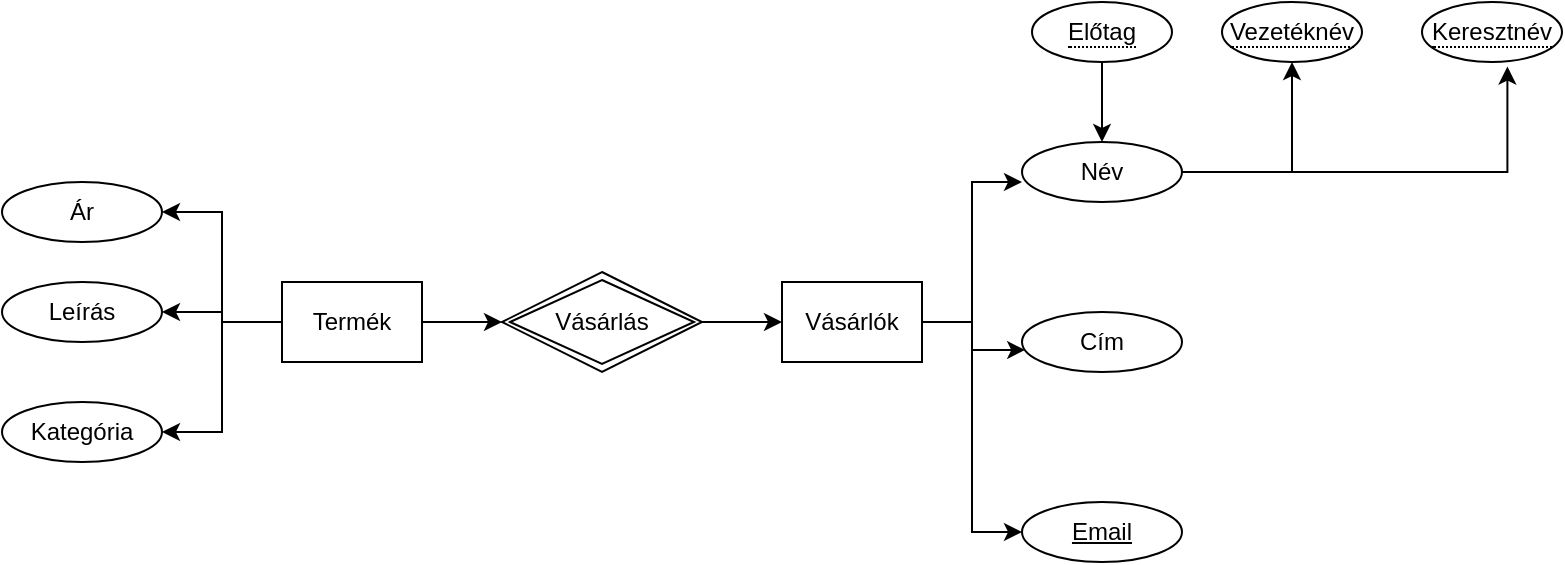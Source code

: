 <mxfile version="14.0.4" type="github">
  <diagram id="R2lEEEUBdFMjLlhIrx00" name="Page-1">
    <mxGraphModel dx="981" dy="548" grid="1" gridSize="10" guides="1" tooltips="1" connect="1" arrows="1" fold="1" page="1" pageScale="1" pageWidth="850" pageHeight="1100" math="0" shadow="0" extFonts="Permanent Marker^https://fonts.googleapis.com/css?family=Permanent+Marker">
      <root>
        <mxCell id="0" />
        <mxCell id="1" parent="0" />
        <mxCell id="E2jrp3708x2jS2G416op-21" style="edgeStyle=orthogonalEdgeStyle;rounded=0;orthogonalLoop=1;jettySize=auto;html=1;entryX=1;entryY=0.5;entryDx=0;entryDy=0;" edge="1" parent="1" source="E2jrp3708x2jS2G416op-2" target="E2jrp3708x2jS2G416op-4">
          <mxGeometry relative="1" as="geometry" />
        </mxCell>
        <mxCell id="E2jrp3708x2jS2G416op-22" style="edgeStyle=orthogonalEdgeStyle;rounded=0;orthogonalLoop=1;jettySize=auto;html=1;entryX=1;entryY=0.5;entryDx=0;entryDy=0;" edge="1" parent="1" source="E2jrp3708x2jS2G416op-2" target="E2jrp3708x2jS2G416op-11">
          <mxGeometry relative="1" as="geometry">
            <mxPoint x="102" y="195" as="targetPoint" />
            <Array as="points" />
          </mxGeometry>
        </mxCell>
        <mxCell id="E2jrp3708x2jS2G416op-23" style="edgeStyle=orthogonalEdgeStyle;rounded=0;orthogonalLoop=1;jettySize=auto;html=1;entryX=1;entryY=0.5;entryDx=0;entryDy=0;" edge="1" parent="1" source="E2jrp3708x2jS2G416op-2" target="E2jrp3708x2jS2G416op-13">
          <mxGeometry relative="1" as="geometry" />
        </mxCell>
        <mxCell id="E2jrp3708x2jS2G416op-25" style="edgeStyle=orthogonalEdgeStyle;rounded=0;orthogonalLoop=1;jettySize=auto;html=1;entryX=0;entryY=0.5;entryDx=0;entryDy=0;" edge="1" parent="1" source="E2jrp3708x2jS2G416op-2" target="E2jrp3708x2jS2G416op-24">
          <mxGeometry relative="1" as="geometry" />
        </mxCell>
        <mxCell id="E2jrp3708x2jS2G416op-2" value="Termék&lt;br&gt;" style="whiteSpace=wrap;html=1;align=center;" vertex="1" parent="1">
          <mxGeometry x="160" y="170" width="70" height="40" as="geometry" />
        </mxCell>
        <mxCell id="E2jrp3708x2jS2G416op-18" value="" style="edgeStyle=orthogonalEdgeStyle;rounded=0;orthogonalLoop=1;jettySize=auto;html=1;entryX=0;entryY=0.667;entryDx=0;entryDy=0;entryPerimeter=0;" edge="1" parent="1" source="E2jrp3708x2jS2G416op-3" target="E2jrp3708x2jS2G416op-15">
          <mxGeometry relative="1" as="geometry" />
        </mxCell>
        <mxCell id="E2jrp3708x2jS2G416op-19" style="edgeStyle=orthogonalEdgeStyle;rounded=0;orthogonalLoop=1;jettySize=auto;html=1;entryX=0.02;entryY=0.633;entryDx=0;entryDy=0;entryPerimeter=0;" edge="1" parent="1" source="E2jrp3708x2jS2G416op-3" target="E2jrp3708x2jS2G416op-16">
          <mxGeometry relative="1" as="geometry" />
        </mxCell>
        <mxCell id="E2jrp3708x2jS2G416op-20" style="edgeStyle=orthogonalEdgeStyle;rounded=0;orthogonalLoop=1;jettySize=auto;html=1;entryX=0;entryY=0.5;entryDx=0;entryDy=0;" edge="1" parent="1" source="E2jrp3708x2jS2G416op-3" target="E2jrp3708x2jS2G416op-17">
          <mxGeometry relative="1" as="geometry" />
        </mxCell>
        <mxCell id="E2jrp3708x2jS2G416op-3" value="Vásárlók" style="whiteSpace=wrap;html=1;align=center;" vertex="1" parent="1">
          <mxGeometry x="410" y="170" width="70" height="40" as="geometry" />
        </mxCell>
        <mxCell id="E2jrp3708x2jS2G416op-4" value="Ár" style="ellipse;whiteSpace=wrap;html=1;align=center;" vertex="1" parent="1">
          <mxGeometry x="20" y="120" width="80" height="30" as="geometry" />
        </mxCell>
        <mxCell id="E2jrp3708x2jS2G416op-11" value="Leírás" style="ellipse;whiteSpace=wrap;html=1;align=center;" vertex="1" parent="1">
          <mxGeometry x="20" y="170" width="80" height="30" as="geometry" />
        </mxCell>
        <mxCell id="E2jrp3708x2jS2G416op-13" value="Kategória" style="ellipse;whiteSpace=wrap;html=1;align=center;" vertex="1" parent="1">
          <mxGeometry x="20" y="230" width="80" height="30" as="geometry" />
        </mxCell>
        <mxCell id="E2jrp3708x2jS2G416op-31" style="edgeStyle=orthogonalEdgeStyle;rounded=0;orthogonalLoop=1;jettySize=auto;html=1;entryX=0.5;entryY=1;entryDx=0;entryDy=0;" edge="1" parent="1" source="E2jrp3708x2jS2G416op-15" target="E2jrp3708x2jS2G416op-27">
          <mxGeometry relative="1" as="geometry" />
        </mxCell>
        <mxCell id="E2jrp3708x2jS2G416op-32" style="edgeStyle=orthogonalEdgeStyle;rounded=0;orthogonalLoop=1;jettySize=auto;html=1;entryX=0.61;entryY=1.076;entryDx=0;entryDy=0;entryPerimeter=0;" edge="1" parent="1" source="E2jrp3708x2jS2G416op-15" target="E2jrp3708x2jS2G416op-28">
          <mxGeometry relative="1" as="geometry" />
        </mxCell>
        <mxCell id="E2jrp3708x2jS2G416op-15" value="Név" style="ellipse;whiteSpace=wrap;html=1;align=center;" vertex="1" parent="1">
          <mxGeometry x="530" y="100" width="80" height="30" as="geometry" />
        </mxCell>
        <mxCell id="E2jrp3708x2jS2G416op-16" value="Cím" style="ellipse;whiteSpace=wrap;html=1;align=center;" vertex="1" parent="1">
          <mxGeometry x="530" y="185" width="80" height="30" as="geometry" />
        </mxCell>
        <mxCell id="E2jrp3708x2jS2G416op-17" value="Email" style="ellipse;whiteSpace=wrap;html=1;align=center;fontStyle=4" vertex="1" parent="1">
          <mxGeometry x="530" y="280" width="80" height="30" as="geometry" />
        </mxCell>
        <mxCell id="E2jrp3708x2jS2G416op-26" style="edgeStyle=orthogonalEdgeStyle;rounded=0;orthogonalLoop=1;jettySize=auto;html=1;entryX=0;entryY=0.5;entryDx=0;entryDy=0;" edge="1" parent="1" source="E2jrp3708x2jS2G416op-24" target="E2jrp3708x2jS2G416op-3">
          <mxGeometry relative="1" as="geometry" />
        </mxCell>
        <mxCell id="E2jrp3708x2jS2G416op-24" value="Vásárlás" style="shape=rhombus;double=1;perimeter=rhombusPerimeter;whiteSpace=wrap;html=1;align=center;" vertex="1" parent="1">
          <mxGeometry x="270" y="165" width="100" height="50" as="geometry" />
        </mxCell>
        <mxCell id="E2jrp3708x2jS2G416op-27" value="&lt;span style=&quot;border-bottom: 1px dotted&quot;&gt;Vezetéknév&lt;/span&gt;" style="ellipse;whiteSpace=wrap;html=1;align=center;" vertex="1" parent="1">
          <mxGeometry x="630" y="30" width="70" height="30" as="geometry" />
        </mxCell>
        <mxCell id="E2jrp3708x2jS2G416op-28" value="&lt;span style=&quot;border-bottom: 1px dotted&quot;&gt;Keresztnév&lt;/span&gt;" style="ellipse;whiteSpace=wrap;html=1;align=center;" vertex="1" parent="1">
          <mxGeometry x="730" y="30" width="70" height="30" as="geometry" />
        </mxCell>
        <mxCell id="E2jrp3708x2jS2G416op-30" style="edgeStyle=orthogonalEdgeStyle;rounded=0;orthogonalLoop=1;jettySize=auto;html=1;" edge="1" parent="1" source="E2jrp3708x2jS2G416op-29" target="E2jrp3708x2jS2G416op-15">
          <mxGeometry relative="1" as="geometry" />
        </mxCell>
        <mxCell id="E2jrp3708x2jS2G416op-29" value="&lt;span style=&quot;border-bottom: 1px dotted&quot;&gt;Előtag&lt;/span&gt;" style="ellipse;whiteSpace=wrap;html=1;align=center;" vertex="1" parent="1">
          <mxGeometry x="535" y="30" width="70" height="30" as="geometry" />
        </mxCell>
      </root>
    </mxGraphModel>
  </diagram>
</mxfile>
